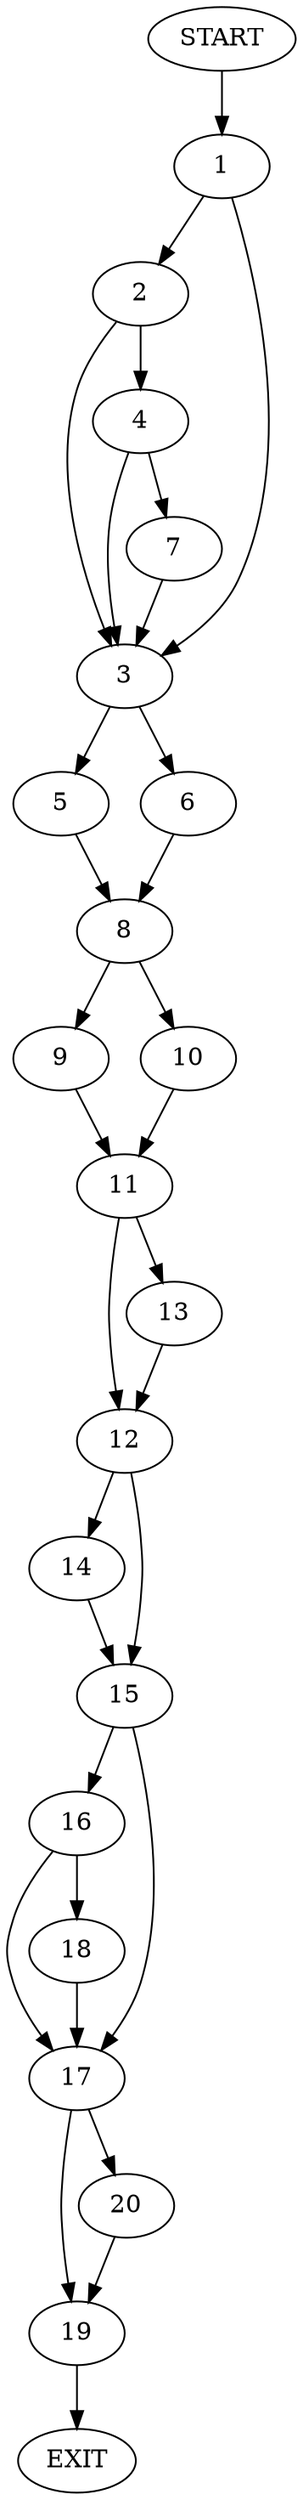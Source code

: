 digraph {
0 [label="START"]
21 [label="EXIT"]
0 -> 1
1 -> 2
1 -> 3
2 -> 4
2 -> 3
3 -> 5
3 -> 6
4 -> 3
4 -> 7
7 -> 3
6 -> 8
5 -> 8
8 -> 9
8 -> 10
9 -> 11
10 -> 11
11 -> 12
11 -> 13
12 -> 14
12 -> 15
13 -> 12
14 -> 15
15 -> 16
15 -> 17
16 -> 17
16 -> 18
17 -> 19
17 -> 20
18 -> 17
20 -> 19
19 -> 21
}
